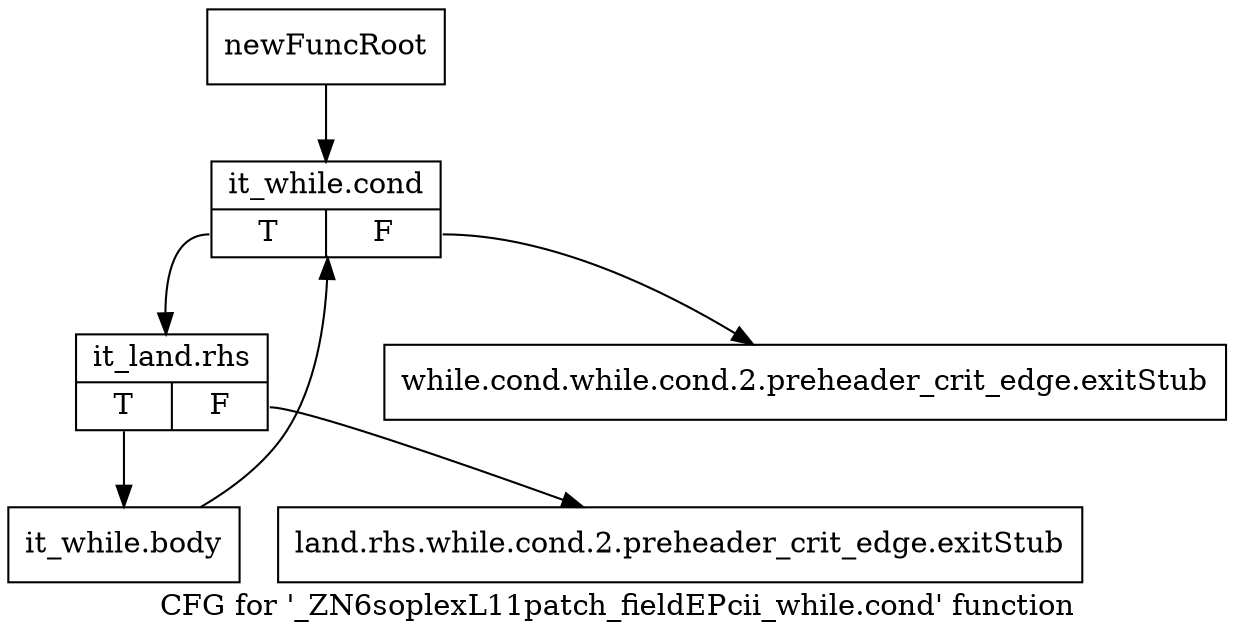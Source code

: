 digraph "CFG for '_ZN6soplexL11patch_fieldEPcii_while.cond' function" {
	label="CFG for '_ZN6soplexL11patch_fieldEPcii_while.cond' function";

	Node0x2cf0bf0 [shape=record,label="{newFuncRoot}"];
	Node0x2cf0bf0 -> Node0x2cf0ce0;
	Node0x2cf0c40 [shape=record,label="{while.cond.while.cond.2.preheader_crit_edge.exitStub}"];
	Node0x2cf0c90 [shape=record,label="{land.rhs.while.cond.2.preheader_crit_edge.exitStub}"];
	Node0x2cf0ce0 [shape=record,label="{it_while.cond|{<s0>T|<s1>F}}"];
	Node0x2cf0ce0:s0 -> Node0x2cf0d30;
	Node0x2cf0ce0:s1 -> Node0x2cf0c40;
	Node0x2cf0d30 [shape=record,label="{it_land.rhs|{<s0>T|<s1>F}}"];
	Node0x2cf0d30:s0 -> Node0x2cf0d80;
	Node0x2cf0d30:s1 -> Node0x2cf0c90;
	Node0x2cf0d80 [shape=record,label="{it_while.body}"];
	Node0x2cf0d80 -> Node0x2cf0ce0;
}
